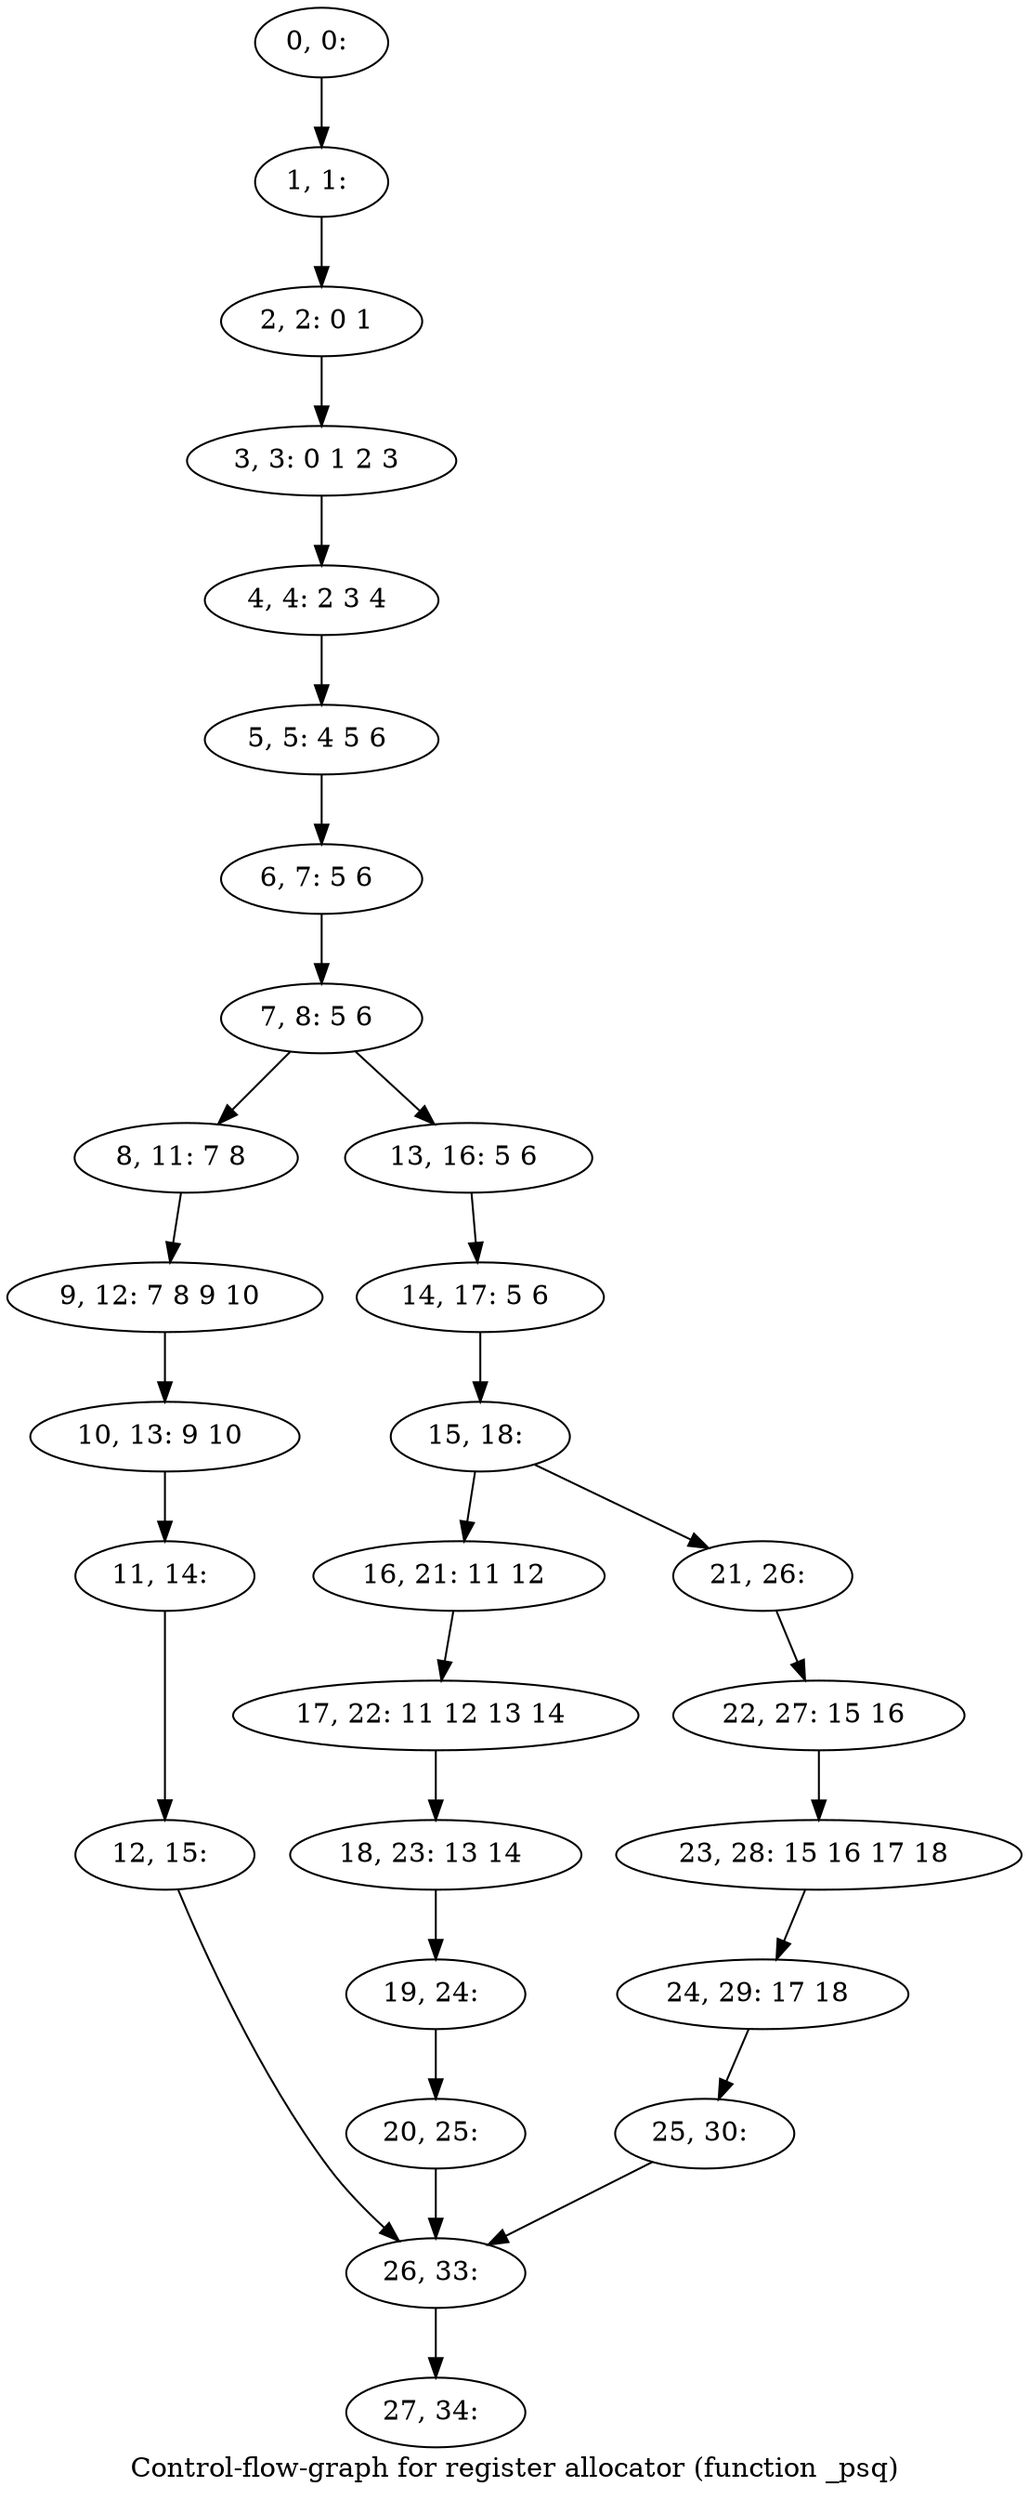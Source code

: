 digraph G {
graph [label="Control-flow-graph for register allocator (function _psq)"]
0[label="0, 0: "];
1[label="1, 1: "];
2[label="2, 2: 0 1 "];
3[label="3, 3: 0 1 2 3 "];
4[label="4, 4: 2 3 4 "];
5[label="5, 5: 4 5 6 "];
6[label="6, 7: 5 6 "];
7[label="7, 8: 5 6 "];
8[label="8, 11: 7 8 "];
9[label="9, 12: 7 8 9 10 "];
10[label="10, 13: 9 10 "];
11[label="11, 14: "];
12[label="12, 15: "];
13[label="13, 16: 5 6 "];
14[label="14, 17: 5 6 "];
15[label="15, 18: "];
16[label="16, 21: 11 12 "];
17[label="17, 22: 11 12 13 14 "];
18[label="18, 23: 13 14 "];
19[label="19, 24: "];
20[label="20, 25: "];
21[label="21, 26: "];
22[label="22, 27: 15 16 "];
23[label="23, 28: 15 16 17 18 "];
24[label="24, 29: 17 18 "];
25[label="25, 30: "];
26[label="26, 33: "];
27[label="27, 34: "];
0->1 ;
1->2 ;
2->3 ;
3->4 ;
4->5 ;
5->6 ;
6->7 ;
7->8 ;
7->13 ;
8->9 ;
9->10 ;
10->11 ;
11->12 ;
12->26 ;
13->14 ;
14->15 ;
15->16 ;
15->21 ;
16->17 ;
17->18 ;
18->19 ;
19->20 ;
20->26 ;
21->22 ;
22->23 ;
23->24 ;
24->25 ;
25->26 ;
26->27 ;
}
